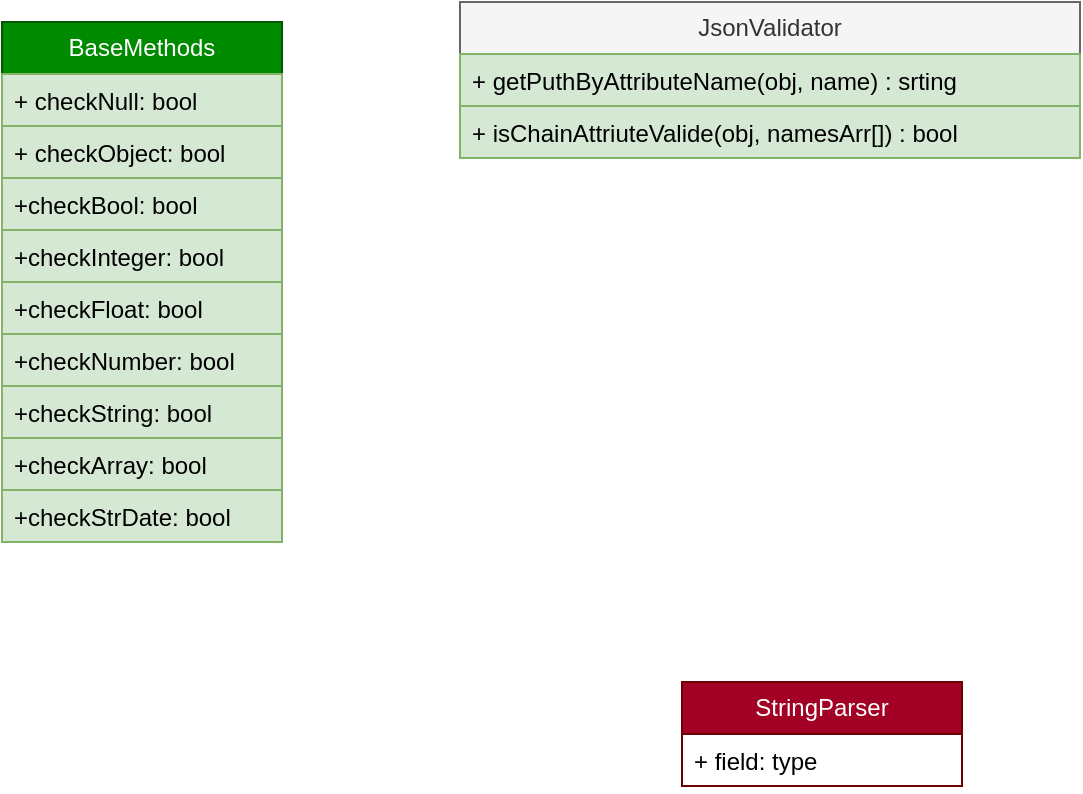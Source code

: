 <mxfile version="21.6.7" type="device">
  <diagram name="Страница — 1" id="Nt4qc-sYoxIF1E8qNCTw">
    <mxGraphModel dx="1434" dy="796" grid="1" gridSize="10" guides="1" tooltips="1" connect="1" arrows="1" fold="1" page="1" pageScale="1" pageWidth="827" pageHeight="1169" math="0" shadow="0">
      <root>
        <mxCell id="0" />
        <mxCell id="1" parent="0" />
        <mxCell id="J7uotv8ky3N_QLl_Vr8q-1" value="JsonValidator" style="swimlane;fontStyle=0;childLayout=stackLayout;horizontal=1;startSize=26;fillColor=#f5f5f5;horizontalStack=0;resizeParent=1;resizeParentMax=0;resizeLast=0;collapsible=1;marginBottom=0;whiteSpace=wrap;html=1;fontColor=#333333;strokeColor=#666666;" parent="1" vertex="1">
          <mxGeometry x="259" y="50" width="310" height="78" as="geometry" />
        </mxCell>
        <mxCell id="J7uotv8ky3N_QLl_Vr8q-5" value="+ getPuthByAttributeName(obj, name) : srting" style="text;strokeColor=#82b366;fillColor=#d5e8d4;align=left;verticalAlign=top;spacingLeft=4;spacingRight=4;overflow=hidden;rotatable=0;points=[[0,0.5],[1,0.5]];portConstraint=eastwest;whiteSpace=wrap;html=1;" parent="J7uotv8ky3N_QLl_Vr8q-1" vertex="1">
          <mxGeometry y="26" width="310" height="26" as="geometry" />
        </mxCell>
        <mxCell id="J7uotv8ky3N_QLl_Vr8q-8" value="+&amp;nbsp;isChainAttriuteValide&lt;span style=&quot;background-color: initial;&quot;&gt;(obj, namesArr[]) : bool&lt;/span&gt;" style="text;strokeColor=#82b366;fillColor=#d5e8d4;align=left;verticalAlign=top;spacingLeft=4;spacingRight=4;overflow=hidden;rotatable=0;points=[[0,0.5],[1,0.5]];portConstraint=eastwest;whiteSpace=wrap;html=1;" parent="J7uotv8ky3N_QLl_Vr8q-1" vertex="1">
          <mxGeometry y="52" width="310" height="26" as="geometry" />
        </mxCell>
        <mxCell id="J7uotv8ky3N_QLl_Vr8q-20" value="BaseMethods" style="swimlane;fontStyle=0;childLayout=stackLayout;horizontal=1;startSize=26;fillColor=#008a00;horizontalStack=0;resizeParent=1;resizeParentMax=0;resizeLast=0;collapsible=1;marginBottom=0;whiteSpace=wrap;html=1;strokeColor=#005700;fontColor=#ffffff;" parent="1" vertex="1">
          <mxGeometry x="30" y="60" width="140" height="260" as="geometry" />
        </mxCell>
        <mxCell id="J7uotv8ky3N_QLl_Vr8q-28" value="+ checkNull: bool" style="text;strokeColor=#82b366;fillColor=#d5e8d4;align=left;verticalAlign=top;spacingLeft=4;spacingRight=4;overflow=hidden;rotatable=0;points=[[0,0.5],[1,0.5]];portConstraint=eastwest;whiteSpace=wrap;html=1;" parent="J7uotv8ky3N_QLl_Vr8q-20" vertex="1">
          <mxGeometry y="26" width="140" height="26" as="geometry" />
        </mxCell>
        <mxCell id="J7uotv8ky3N_QLl_Vr8q-21" value="+ checkObject: bool" style="text;strokeColor=#82b366;fillColor=#d5e8d4;align=left;verticalAlign=top;spacingLeft=4;spacingRight=4;overflow=hidden;rotatable=0;points=[[0,0.5],[1,0.5]];portConstraint=eastwest;whiteSpace=wrap;html=1;" parent="J7uotv8ky3N_QLl_Vr8q-20" vertex="1">
          <mxGeometry y="52" width="140" height="26" as="geometry" />
        </mxCell>
        <mxCell id="J7uotv8ky3N_QLl_Vr8q-22" value="+checkBool: bool" style="text;strokeColor=#82b366;fillColor=#d5e8d4;align=left;verticalAlign=top;spacingLeft=4;spacingRight=4;overflow=hidden;rotatable=0;points=[[0,0.5],[1,0.5]];portConstraint=eastwest;whiteSpace=wrap;html=1;" parent="J7uotv8ky3N_QLl_Vr8q-20" vertex="1">
          <mxGeometry y="78" width="140" height="26" as="geometry" />
        </mxCell>
        <mxCell id="J7uotv8ky3N_QLl_Vr8q-24" value="+checkInteger: bool" style="text;strokeColor=#82b366;fillColor=#d5e8d4;align=left;verticalAlign=top;spacingLeft=4;spacingRight=4;overflow=hidden;rotatable=0;points=[[0,0.5],[1,0.5]];portConstraint=eastwest;whiteSpace=wrap;html=1;" parent="J7uotv8ky3N_QLl_Vr8q-20" vertex="1">
          <mxGeometry y="104" width="140" height="26" as="geometry" />
        </mxCell>
        <mxCell id="J7uotv8ky3N_QLl_Vr8q-36" value="+checkFloat: bool" style="text;strokeColor=#82b366;fillColor=#d5e8d4;align=left;verticalAlign=top;spacingLeft=4;spacingRight=4;overflow=hidden;rotatable=0;points=[[0,0.5],[1,0.5]];portConstraint=eastwest;whiteSpace=wrap;html=1;" parent="J7uotv8ky3N_QLl_Vr8q-20" vertex="1">
          <mxGeometry y="130" width="140" height="26" as="geometry" />
        </mxCell>
        <mxCell id="J7uotv8ky3N_QLl_Vr8q-37" value="+checkNumber: bool" style="text;strokeColor=#82b366;fillColor=#d5e8d4;align=left;verticalAlign=top;spacingLeft=4;spacingRight=4;overflow=hidden;rotatable=0;points=[[0,0.5],[1,0.5]];portConstraint=eastwest;whiteSpace=wrap;html=1;" parent="J7uotv8ky3N_QLl_Vr8q-20" vertex="1">
          <mxGeometry y="156" width="140" height="26" as="geometry" />
        </mxCell>
        <mxCell id="J7uotv8ky3N_QLl_Vr8q-25" value="+checkString: bool" style="text;strokeColor=#82b366;fillColor=#d5e8d4;align=left;verticalAlign=top;spacingLeft=4;spacingRight=4;overflow=hidden;rotatable=0;points=[[0,0.5],[1,0.5]];portConstraint=eastwest;whiteSpace=wrap;html=1;" parent="J7uotv8ky3N_QLl_Vr8q-20" vertex="1">
          <mxGeometry y="182" width="140" height="26" as="geometry" />
        </mxCell>
        <mxCell id="J7uotv8ky3N_QLl_Vr8q-26" value="+checkArray: bool" style="text;strokeColor=#82b366;fillColor=#d5e8d4;align=left;verticalAlign=top;spacingLeft=4;spacingRight=4;overflow=hidden;rotatable=0;points=[[0,0.5],[1,0.5]];portConstraint=eastwest;whiteSpace=wrap;html=1;" parent="J7uotv8ky3N_QLl_Vr8q-20" vertex="1">
          <mxGeometry y="208" width="140" height="26" as="geometry" />
        </mxCell>
        <mxCell id="J7uotv8ky3N_QLl_Vr8q-33" value="+checkStrDate: bool" style="text;strokeColor=#82b366;fillColor=#d5e8d4;align=left;verticalAlign=top;spacingLeft=4;spacingRight=4;overflow=hidden;rotatable=0;points=[[0,0.5],[1,0.5]];portConstraint=eastwest;whiteSpace=wrap;html=1;" parent="J7uotv8ky3N_QLl_Vr8q-20" vertex="1">
          <mxGeometry y="234" width="140" height="26" as="geometry" />
        </mxCell>
        <mxCell id="J7uotv8ky3N_QLl_Vr8q-38" value="StringParser" style="swimlane;fontStyle=0;childLayout=stackLayout;horizontal=1;startSize=26;fillColor=#a20025;horizontalStack=0;resizeParent=1;resizeParentMax=0;resizeLast=0;collapsible=1;marginBottom=0;whiteSpace=wrap;html=1;fontColor=#ffffff;strokeColor=#6F0000;" parent="1" vertex="1">
          <mxGeometry x="370" y="390" width="140" height="52" as="geometry" />
        </mxCell>
        <mxCell id="J7uotv8ky3N_QLl_Vr8q-39" value="+ field: type" style="text;strokeColor=none;fillColor=none;align=left;verticalAlign=top;spacingLeft=4;spacingRight=4;overflow=hidden;rotatable=0;points=[[0,0.5],[1,0.5]];portConstraint=eastwest;whiteSpace=wrap;html=1;" parent="J7uotv8ky3N_QLl_Vr8q-38" vertex="1">
          <mxGeometry y="26" width="140" height="26" as="geometry" />
        </mxCell>
      </root>
    </mxGraphModel>
  </diagram>
</mxfile>
